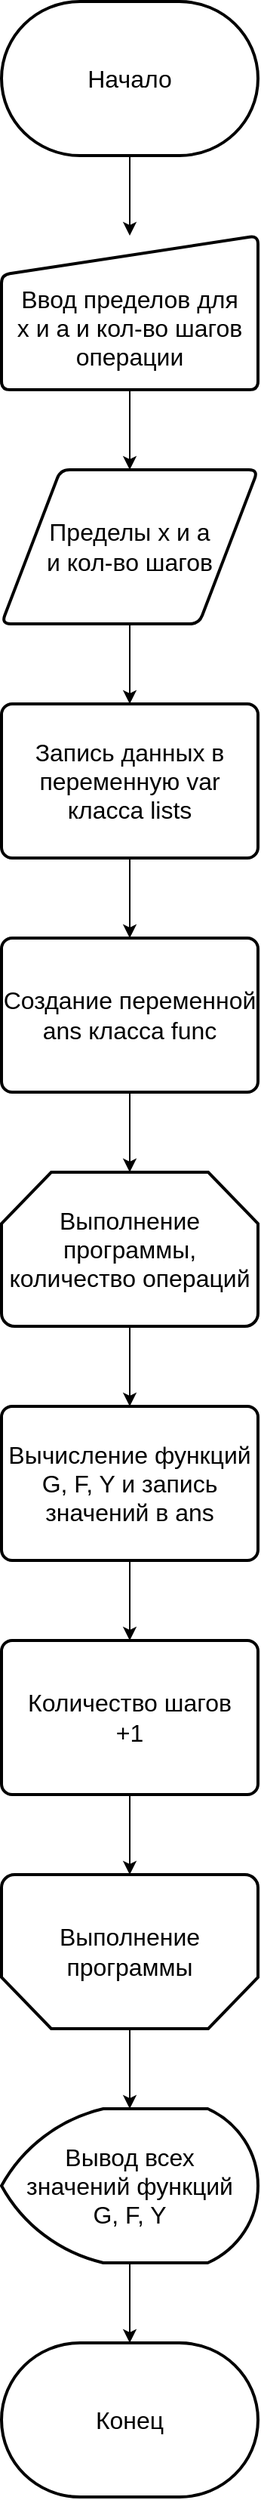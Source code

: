 <mxfile>
    <diagram id="IpGIW4-S0RIKsKoPlixr" name="Page-1">
        <mxGraphModel dx="2471" dy="1887" grid="1" gridSize="10" guides="1" tooltips="1" connect="1" arrows="1" fold="1" page="1" pageScale="1" pageWidth="850" pageHeight="1100" math="0" shadow="0">
            <root>
                <mxCell id="0"/>
                <mxCell id="1" parent="0"/>
                <mxCell id="13" value="" style="edgeStyle=none;html=1;fontSize=16;" edge="1" parent="1" source="2" target="4">
                    <mxGeometry relative="1" as="geometry"/>
                </mxCell>
                <mxCell id="2" value="Начало" style="strokeWidth=2;html=1;shape=mxgraph.flowchart.terminator;whiteSpace=wrap;fontSize=16;aspect=fixed;" vertex="1" parent="1">
                    <mxGeometry x="-85" width="170" height="102" as="geometry"/>
                </mxCell>
                <mxCell id="3" value="Конец" style="strokeWidth=2;html=1;shape=mxgraph.flowchart.terminator;whiteSpace=wrap;fontSize=16;aspect=fixed;" vertex="1" parent="1">
                    <mxGeometry x="-85" y="1550" width="170" height="102" as="geometry"/>
                </mxCell>
                <mxCell id="14" value="" style="edgeStyle=none;html=1;fontSize=16;" edge="1" parent="1" source="4" target="5">
                    <mxGeometry relative="1" as="geometry"/>
                </mxCell>
                <mxCell id="4" value="Ввод пределов для&lt;br&gt;x и a и кол-во шагов&lt;br&gt;операции" style="html=1;strokeWidth=2;shape=manualInput;whiteSpace=wrap;rounded=1;size=26;arcSize=11;fontSize=16;aspect=fixed;spacing=0;spacingTop=20;" vertex="1" parent="1">
                    <mxGeometry x="-85" y="155" width="170" height="102" as="geometry"/>
                </mxCell>
                <mxCell id="15" value="" style="edgeStyle=none;html=1;fontSize=16;" edge="1" parent="1" source="5" target="6">
                    <mxGeometry relative="1" as="geometry"/>
                </mxCell>
                <mxCell id="5" value="Пределы x и a&lt;br&gt;и кол-во шагов" style="shape=parallelogram;html=1;strokeWidth=2;perimeter=parallelogramPerimeter;whiteSpace=wrap;rounded=1;arcSize=12;size=0.23;fontSize=16;aspect=fixed;" vertex="1" parent="1">
                    <mxGeometry x="-85" y="310" width="170" height="102" as="geometry"/>
                </mxCell>
                <mxCell id="16" value="" style="edgeStyle=none;html=1;fontSize=16;" edge="1" parent="1" source="6" target="7">
                    <mxGeometry relative="1" as="geometry"/>
                </mxCell>
                <mxCell id="6" value="Запись данных в&lt;br&gt;переменную var&lt;br&gt;класса lists" style="rounded=1;whiteSpace=wrap;html=1;absoluteArcSize=1;arcSize=14;strokeWidth=2;fontSize=16;aspect=fixed;" vertex="1" parent="1">
                    <mxGeometry x="-85" y="465" width="170" height="102" as="geometry"/>
                </mxCell>
                <mxCell id="17" value="" style="edgeStyle=none;html=1;fontSize=16;" edge="1" parent="1" source="7" target="8">
                    <mxGeometry relative="1" as="geometry"/>
                </mxCell>
                <mxCell id="7" value="Создание переменной&lt;br&gt;ans класса func" style="rounded=1;whiteSpace=wrap;html=1;absoluteArcSize=1;arcSize=14;strokeWidth=2;fontSize=16;aspect=fixed;" vertex="1" parent="1">
                    <mxGeometry x="-85" y="620" width="170" height="102" as="geometry"/>
                </mxCell>
                <mxCell id="18" value="" style="edgeStyle=none;html=1;fontSize=16;" edge="1" parent="1" source="8" target="10">
                    <mxGeometry relative="1" as="geometry"/>
                </mxCell>
                <mxCell id="8" value="Выполнение программы,&lt;br&gt;количество операций" style="strokeWidth=2;html=1;shape=mxgraph.flowchart.loop_limit;whiteSpace=wrap;fontSize=16;aspect=fixed;" vertex="1" parent="1">
                    <mxGeometry x="-85" y="775" width="170" height="102" as="geometry"/>
                </mxCell>
                <mxCell id="21" value="" style="edgeStyle=none;html=1;fontSize=16;" edge="1" parent="1" source="9" target="12">
                    <mxGeometry relative="1" as="geometry"/>
                </mxCell>
                <mxCell id="9" value="Выполнение программы" style="strokeWidth=2;html=1;shape=mxgraph.flowchart.loop_limit;whiteSpace=wrap;fontSize=16;aspect=fixed;direction=west;" vertex="1" parent="1">
                    <mxGeometry x="-85" y="1240" width="170" height="102" as="geometry"/>
                </mxCell>
                <mxCell id="19" value="" style="edgeStyle=none;html=1;fontSize=16;" edge="1" parent="1" source="10" target="11">
                    <mxGeometry relative="1" as="geometry"/>
                </mxCell>
                <mxCell id="10" value="Вычисление функций&lt;br&gt;G, F, Y и запись&lt;br&gt;значений в ans" style="rounded=1;whiteSpace=wrap;html=1;absoluteArcSize=1;arcSize=14;strokeWidth=2;fontSize=16;" vertex="1" parent="1">
                    <mxGeometry x="-85" y="930" width="170" height="102" as="geometry"/>
                </mxCell>
                <mxCell id="20" value="" style="edgeStyle=none;html=1;fontSize=16;" edge="1" parent="1" source="11" target="9">
                    <mxGeometry relative="1" as="geometry"/>
                </mxCell>
                <mxCell id="11" value="Количество шагов&lt;br&gt;+1" style="rounded=1;whiteSpace=wrap;html=1;absoluteArcSize=1;arcSize=14;strokeWidth=2;fontSize=16;" vertex="1" parent="1">
                    <mxGeometry x="-85" y="1085" width="170" height="102" as="geometry"/>
                </mxCell>
                <mxCell id="22" value="" style="edgeStyle=none;html=1;fontSize=16;" edge="1" parent="1" source="12" target="3">
                    <mxGeometry relative="1" as="geometry"/>
                </mxCell>
                <mxCell id="12" value="Вывод всех&lt;br&gt;значений функций&lt;br&gt;G, F, Y" style="strokeWidth=2;html=1;shape=mxgraph.flowchart.display;whiteSpace=wrap;fontSize=16;" vertex="1" parent="1">
                    <mxGeometry x="-85" y="1395" width="170" height="102" as="geometry"/>
                </mxCell>
            </root>
        </mxGraphModel>
    </diagram>
</mxfile>